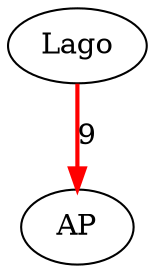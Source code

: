digraph G {
  "Lago" [label="Lago"];
  "AP" [label="AP"];
  "Lago" -> "AP" [label="9", color=red, penwidth=2.0];
}
